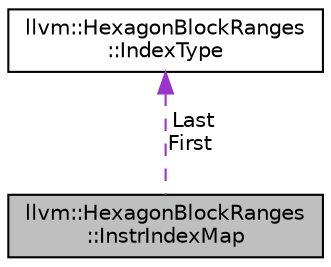 digraph "llvm::HexagonBlockRanges::InstrIndexMap"
{
 // LATEX_PDF_SIZE
  bgcolor="transparent";
  edge [fontname="Helvetica",fontsize="10",labelfontname="Helvetica",labelfontsize="10"];
  node [fontname="Helvetica",fontsize="10",shape=record];
  Node1 [label="llvm::HexagonBlockRanges\l::InstrIndexMap",height=0.2,width=0.4,color="black", fillcolor="grey75", style="filled", fontcolor="black",tooltip=" "];
  Node2 -> Node1 [dir="back",color="darkorchid3",fontsize="10",style="dashed",label=" Last\nFirst" ,fontname="Helvetica"];
  Node2 [label="llvm::HexagonBlockRanges\l::IndexType",height=0.2,width=0.4,color="black",URL="$classllvm_1_1HexagonBlockRanges_1_1IndexType.html",tooltip=" "];
}
